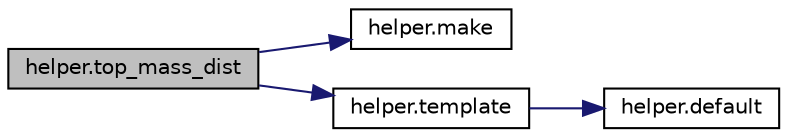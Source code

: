 digraph "helper.top_mass_dist"
{
 // INTERACTIVE_SVG=YES
 // LATEX_PDF_SIZE
  edge [fontname="Helvetica",fontsize="10",labelfontname="Helvetica",labelfontsize="10"];
  node [fontname="Helvetica",fontsize="10",shape=record];
  rankdir="LR";
  Node1 [label="helper.top_mass_dist",height=0.2,width=0.4,color="black", fillcolor="grey75", style="filled", fontcolor="black",tooltip=" "];
  Node1 -> Node2 [color="midnightblue",fontsize="10",style="solid",fontname="Helvetica"];
  Node2 [label="helper.make",height=0.2,width=0.4,color="black", fillcolor="white", style="filled",URL="$namespacehelper.html#a54f72d5dfb09f1e84a60de20cda05dd6",tooltip=" "];
  Node1 -> Node3 [color="midnightblue",fontsize="10",style="solid",fontname="Helvetica"];
  Node3 [label="helper.template",height=0.2,width=0.4,color="black", fillcolor="white", style="filled",URL="$namespacehelper.html#aebcb7fed73d109f9654edaad65e7a72d",tooltip=" "];
  Node3 -> Node4 [color="midnightblue",fontsize="10",style="solid",fontname="Helvetica"];
  Node4 [label="helper.default",height=0.2,width=0.4,color="black", fillcolor="white", style="filled",URL="$namespacehelper.html#ad3079e9dbe1c11867b1f0477a49352fe",tooltip=" "];
}
